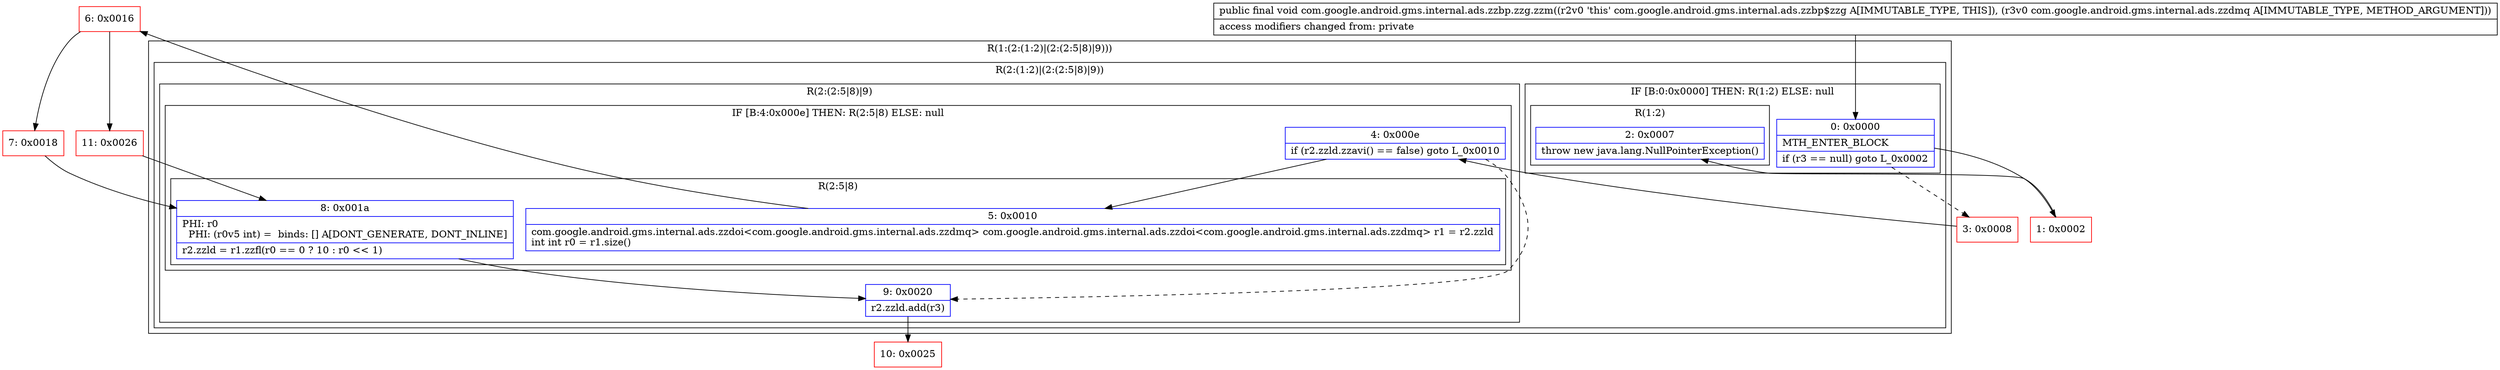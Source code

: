 digraph "CFG forcom.google.android.gms.internal.ads.zzbp.zzg.zzm(Lcom\/google\/android\/gms\/internal\/ads\/zzdmq;)V" {
subgraph cluster_Region_2096533465 {
label = "R(1:(2:(1:2)|(2:(2:5|8)|9)))";
node [shape=record,color=blue];
subgraph cluster_Region_1431746633 {
label = "R(2:(1:2)|(2:(2:5|8)|9))";
node [shape=record,color=blue];
subgraph cluster_IfRegion_1658813421 {
label = "IF [B:0:0x0000] THEN: R(1:2) ELSE: null";
node [shape=record,color=blue];
Node_0 [shape=record,label="{0\:\ 0x0000|MTH_ENTER_BLOCK\l|if (r3 == null) goto L_0x0002\l}"];
subgraph cluster_Region_2031984796 {
label = "R(1:2)";
node [shape=record,color=blue];
Node_2 [shape=record,label="{2\:\ 0x0007|throw new java.lang.NullPointerException()\l}"];
}
}
subgraph cluster_Region_828203041 {
label = "R(2:(2:5|8)|9)";
node [shape=record,color=blue];
subgraph cluster_IfRegion_1361646259 {
label = "IF [B:4:0x000e] THEN: R(2:5|8) ELSE: null";
node [shape=record,color=blue];
Node_4 [shape=record,label="{4\:\ 0x000e|if (r2.zzld.zzavi() == false) goto L_0x0010\l}"];
subgraph cluster_Region_758751330 {
label = "R(2:5|8)";
node [shape=record,color=blue];
Node_5 [shape=record,label="{5\:\ 0x0010|com.google.android.gms.internal.ads.zzdoi\<com.google.android.gms.internal.ads.zzdmq\> com.google.android.gms.internal.ads.zzdoi\<com.google.android.gms.internal.ads.zzdmq\> r1 = r2.zzld\lint int r0 = r1.size()\l}"];
Node_8 [shape=record,label="{8\:\ 0x001a|PHI: r0 \l  PHI: (r0v5 int) =  binds: [] A[DONT_GENERATE, DONT_INLINE]\l|r2.zzld = r1.zzfl(r0 == 0 ? 10 : r0 \<\< 1)\l}"];
}
}
Node_9 [shape=record,label="{9\:\ 0x0020|r2.zzld.add(r3)\l}"];
}
}
}
Node_1 [shape=record,color=red,label="{1\:\ 0x0002}"];
Node_3 [shape=record,color=red,label="{3\:\ 0x0008}"];
Node_6 [shape=record,color=red,label="{6\:\ 0x0016}"];
Node_7 [shape=record,color=red,label="{7\:\ 0x0018}"];
Node_10 [shape=record,color=red,label="{10\:\ 0x0025}"];
Node_11 [shape=record,color=red,label="{11\:\ 0x0026}"];
MethodNode[shape=record,label="{public final void com.google.android.gms.internal.ads.zzbp.zzg.zzm((r2v0 'this' com.google.android.gms.internal.ads.zzbp$zzg A[IMMUTABLE_TYPE, THIS]), (r3v0 com.google.android.gms.internal.ads.zzdmq A[IMMUTABLE_TYPE, METHOD_ARGUMENT]))  | access modifiers changed from: private\l}"];
MethodNode -> Node_0;
Node_0 -> Node_1;
Node_0 -> Node_3[style=dashed];
Node_4 -> Node_5;
Node_4 -> Node_9[style=dashed];
Node_5 -> Node_6;
Node_8 -> Node_9;
Node_9 -> Node_10;
Node_1 -> Node_2;
Node_3 -> Node_4;
Node_6 -> Node_7;
Node_6 -> Node_11;
Node_7 -> Node_8;
Node_11 -> Node_8;
}


